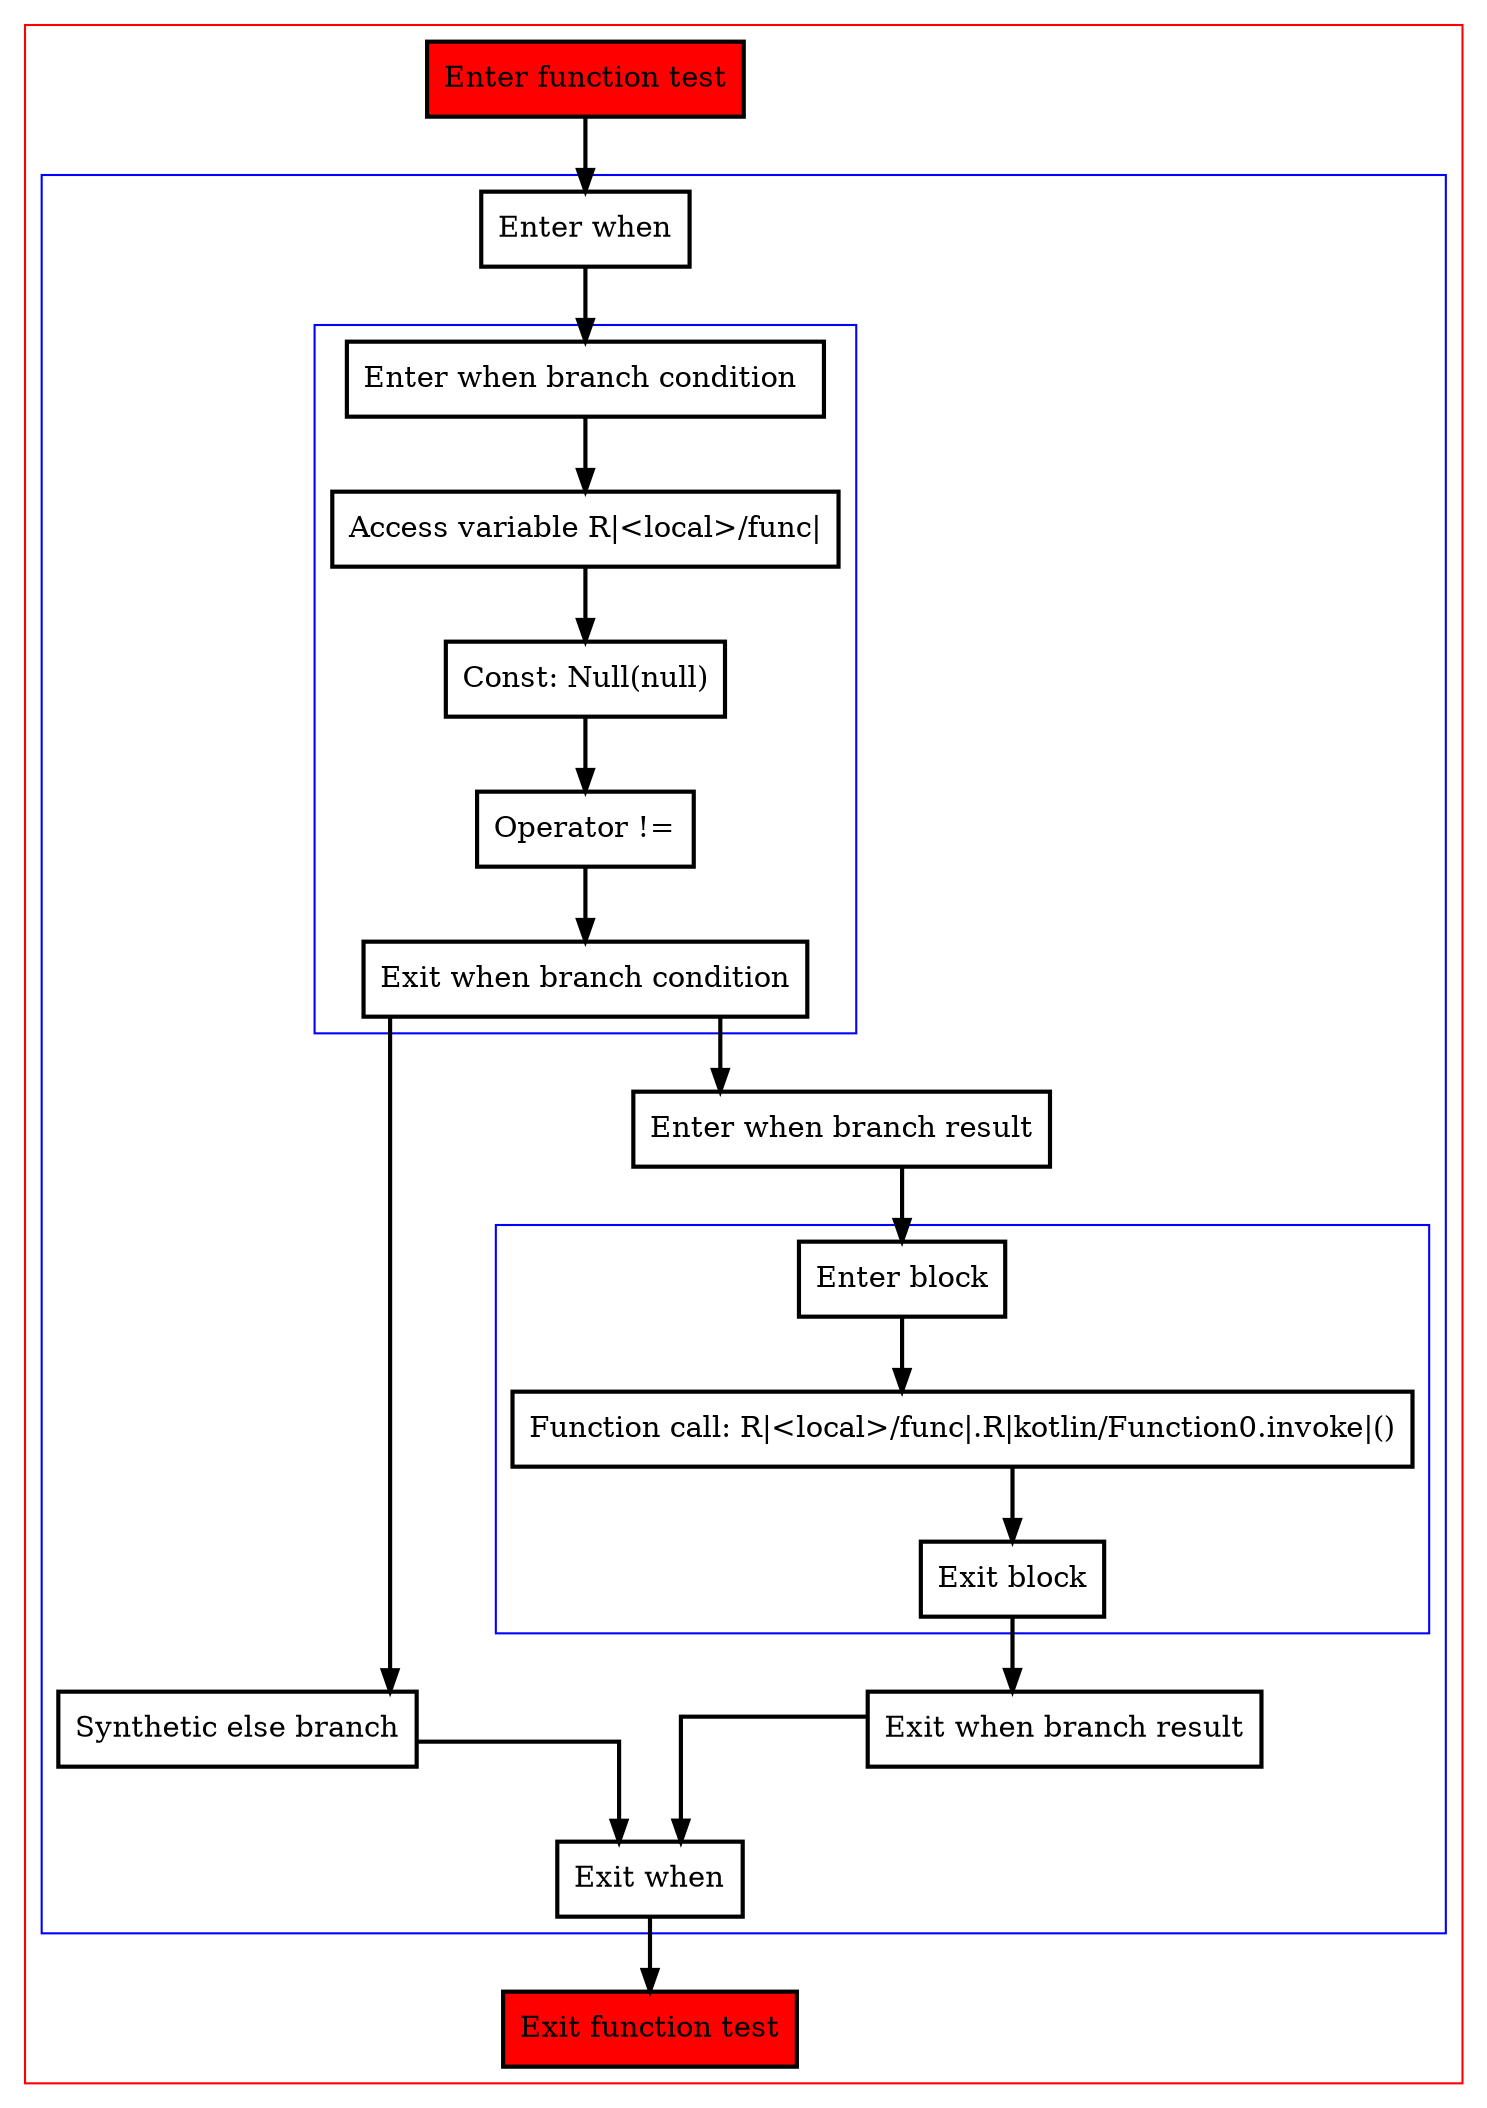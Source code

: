 digraph smartcastOnLambda_kt {
    graph [splines=ortho nodesep=3]
    node [shape=box penwidth=2]
    edge [penwidth=2]

    subgraph cluster_0 {
        color=red
        0 [label="Enter function test" style="filled" fillcolor=red];
        subgraph cluster_1 {
            color=blue
            1 [label="Enter when"];
            subgraph cluster_2 {
                color=blue
                2 [label="Enter when branch condition "];
                3 [label="Access variable R|<local>/func|"];
                4 [label="Const: Null(null)"];
                5 [label="Operator !="];
                6 [label="Exit when branch condition"];
            }
            7 [label="Synthetic else branch"];
            8 [label="Enter when branch result"];
            subgraph cluster_3 {
                color=blue
                9 [label="Enter block"];
                10 [label="Function call: R|<local>/func|.R|kotlin/Function0.invoke|()"];
                11 [label="Exit block"];
            }
            12 [label="Exit when branch result"];
            13 [label="Exit when"];
        }
        14 [label="Exit function test" style="filled" fillcolor=red];
    }

    0 -> {1};
    1 -> {2};
    2 -> {3};
    3 -> {4};
    4 -> {5};
    5 -> {6};
    6 -> {8 7};
    7 -> {13};
    8 -> {9};
    9 -> {10};
    10 -> {11};
    11 -> {12};
    12 -> {13};
    13 -> {14};

}
